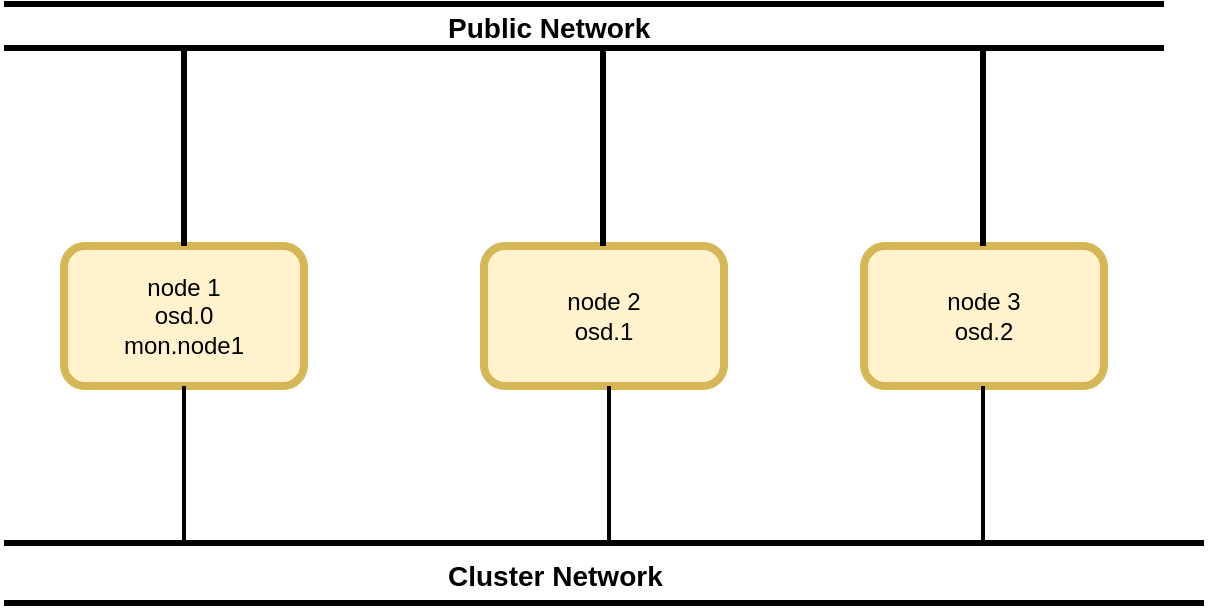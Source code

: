 <mxfile version="10.6.3" type="device"><diagram id="h9st6AComMDxgGXP4XLi" name="Page-1"><mxGraphModel dx="1344" dy="808" grid="1" gridSize="10" guides="1" tooltips="1" connect="1" arrows="1" fold="1" page="1" pageScale="1" pageWidth="827" pageHeight="1169" math="0" shadow="0"><root><mxCell id="0"/><mxCell id="1" parent="0"/><mxCell id="11CU-6fCqF-d8nbxaczE-3" value="node 1&lt;br&gt;osd.0&lt;br&gt;mon.node1&lt;br&gt;" style="rounded=1;whiteSpace=wrap;html=1;fillColor=#fff2cc;strokeColor=#d6b656;strokeWidth=4;" parent="1" vertex="1"><mxGeometry x="160" y="290" width="120" height="70" as="geometry"/></mxCell><mxCell id="11CU-6fCqF-d8nbxaczE-4" value="node 2&lt;br&gt;osd.1&lt;br&gt;" style="rounded=1;whiteSpace=wrap;html=1;fillColor=#fff2cc;strokeColor=#d6b656;strokeWidth=4;" parent="1" vertex="1"><mxGeometry x="370" y="290" width="120" height="70" as="geometry"/></mxCell><mxCell id="11CU-6fCqF-d8nbxaczE-8" value="node 3&lt;br&gt;osd.2&lt;br&gt;" style="rounded=1;whiteSpace=wrap;html=1;strokeWidth=4;fillColor=#fff2cc;strokeColor=#d6b656;" parent="1" vertex="1"><mxGeometry x="560" y="290" width="120" height="70" as="geometry"/></mxCell><mxCell id="2L0dpymT-BXXNgbd41Eu-1" value="" style="shape=link;html=1;width=28;strokeWidth=3;" parent="1" edge="1"><mxGeometry width="50" height="50" relative="1" as="geometry"><mxPoint x="130" y="453.5" as="sourcePoint"/><mxPoint x="730" y="453.5" as="targetPoint"/></mxGeometry></mxCell><mxCell id="2L0dpymT-BXXNgbd41Eu-2" value="" style="endArrow=none;html=1;strokeWidth=2;" parent="1" target="11CU-6fCqF-d8nbxaczE-3" edge="1"><mxGeometry width="50" height="50" relative="1" as="geometry"><mxPoint x="220" y="440" as="sourcePoint"/><mxPoint x="170" y="460" as="targetPoint"/></mxGeometry></mxCell><mxCell id="2L0dpymT-BXXNgbd41Eu-3" value="" style="endArrow=none;html=1;strokeWidth=2;" parent="1" edge="1"><mxGeometry width="50" height="50" relative="1" as="geometry"><mxPoint x="432.5" y="440" as="sourcePoint"/><mxPoint x="432.5" y="360" as="targetPoint"/></mxGeometry></mxCell><mxCell id="2L0dpymT-BXXNgbd41Eu-4" value="" style="endArrow=none;html=1;strokeWidth=2;" parent="1" edge="1"><mxGeometry width="50" height="50" relative="1" as="geometry"><mxPoint x="619.5" y="440" as="sourcePoint"/><mxPoint x="619.5" y="360" as="targetPoint"/></mxGeometry></mxCell><mxCell id="VEhBdNDRTu4hoRjwJEPO-2" value="&lt;b&gt;&lt;font style=&quot;font-size: 14px&quot;&gt;Cluster Network&lt;/font&gt;&lt;/b&gt;" style="text;html=1;resizable=0;points=[];autosize=1;align=left;verticalAlign=top;spacingTop=-4;" parent="1" vertex="1"><mxGeometry x="350" y="444" width="120" height="20" as="geometry"/></mxCell><mxCell id="VEhBdNDRTu4hoRjwJEPO-5" value="" style="shape=link;html=1;strokeWidth=3;width=20;" parent="1" edge="1"><mxGeometry width="50" height="50" relative="1" as="geometry"><mxPoint x="130" y="180" as="sourcePoint"/><mxPoint x="710" y="180" as="targetPoint"/></mxGeometry></mxCell><mxCell id="VEhBdNDRTu4hoRjwJEPO-6" value="&lt;b style=&quot;font-size: 14px&quot;&gt;Public Network&lt;br&gt;&lt;/b&gt;&lt;br&gt;" style="text;html=1;resizable=0;points=[];autosize=1;align=left;verticalAlign=top;spacingTop=-4;" parent="1" vertex="1"><mxGeometry x="350" y="170" width="120" height="30" as="geometry"/></mxCell><mxCell id="VEhBdNDRTu4hoRjwJEPO-7" value="" style="endArrow=none;html=1;strokeWidth=3;" parent="1" source="11CU-6fCqF-d8nbxaczE-3" edge="1"><mxGeometry width="50" height="50" relative="1" as="geometry"><mxPoint x="130" y="540" as="sourcePoint"/><mxPoint x="220" y="190" as="targetPoint"/></mxGeometry></mxCell><mxCell id="VEhBdNDRTu4hoRjwJEPO-8" value="" style="endArrow=none;html=1;strokeWidth=3;" parent="1" edge="1"><mxGeometry width="50" height="50" relative="1" as="geometry"><mxPoint x="429.5" y="290" as="sourcePoint"/><mxPoint x="429.5" y="190" as="targetPoint"/></mxGeometry></mxCell><mxCell id="VEhBdNDRTu4hoRjwJEPO-9" value="" style="endArrow=none;html=1;strokeWidth=3;" parent="1" edge="1"><mxGeometry width="50" height="50" relative="1" as="geometry"><mxPoint x="619.5" y="290" as="sourcePoint"/><mxPoint x="619.5" y="190" as="targetPoint"/></mxGeometry></mxCell></root></mxGraphModel></diagram></mxfile>